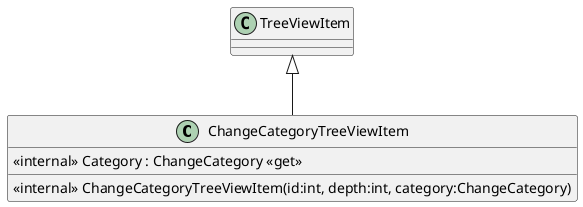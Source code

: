 @startuml
class ChangeCategoryTreeViewItem {
    <<internal>> Category : ChangeCategory <<get>>
    <<internal>> ChangeCategoryTreeViewItem(id:int, depth:int, category:ChangeCategory)
}
TreeViewItem <|-- ChangeCategoryTreeViewItem
@enduml
